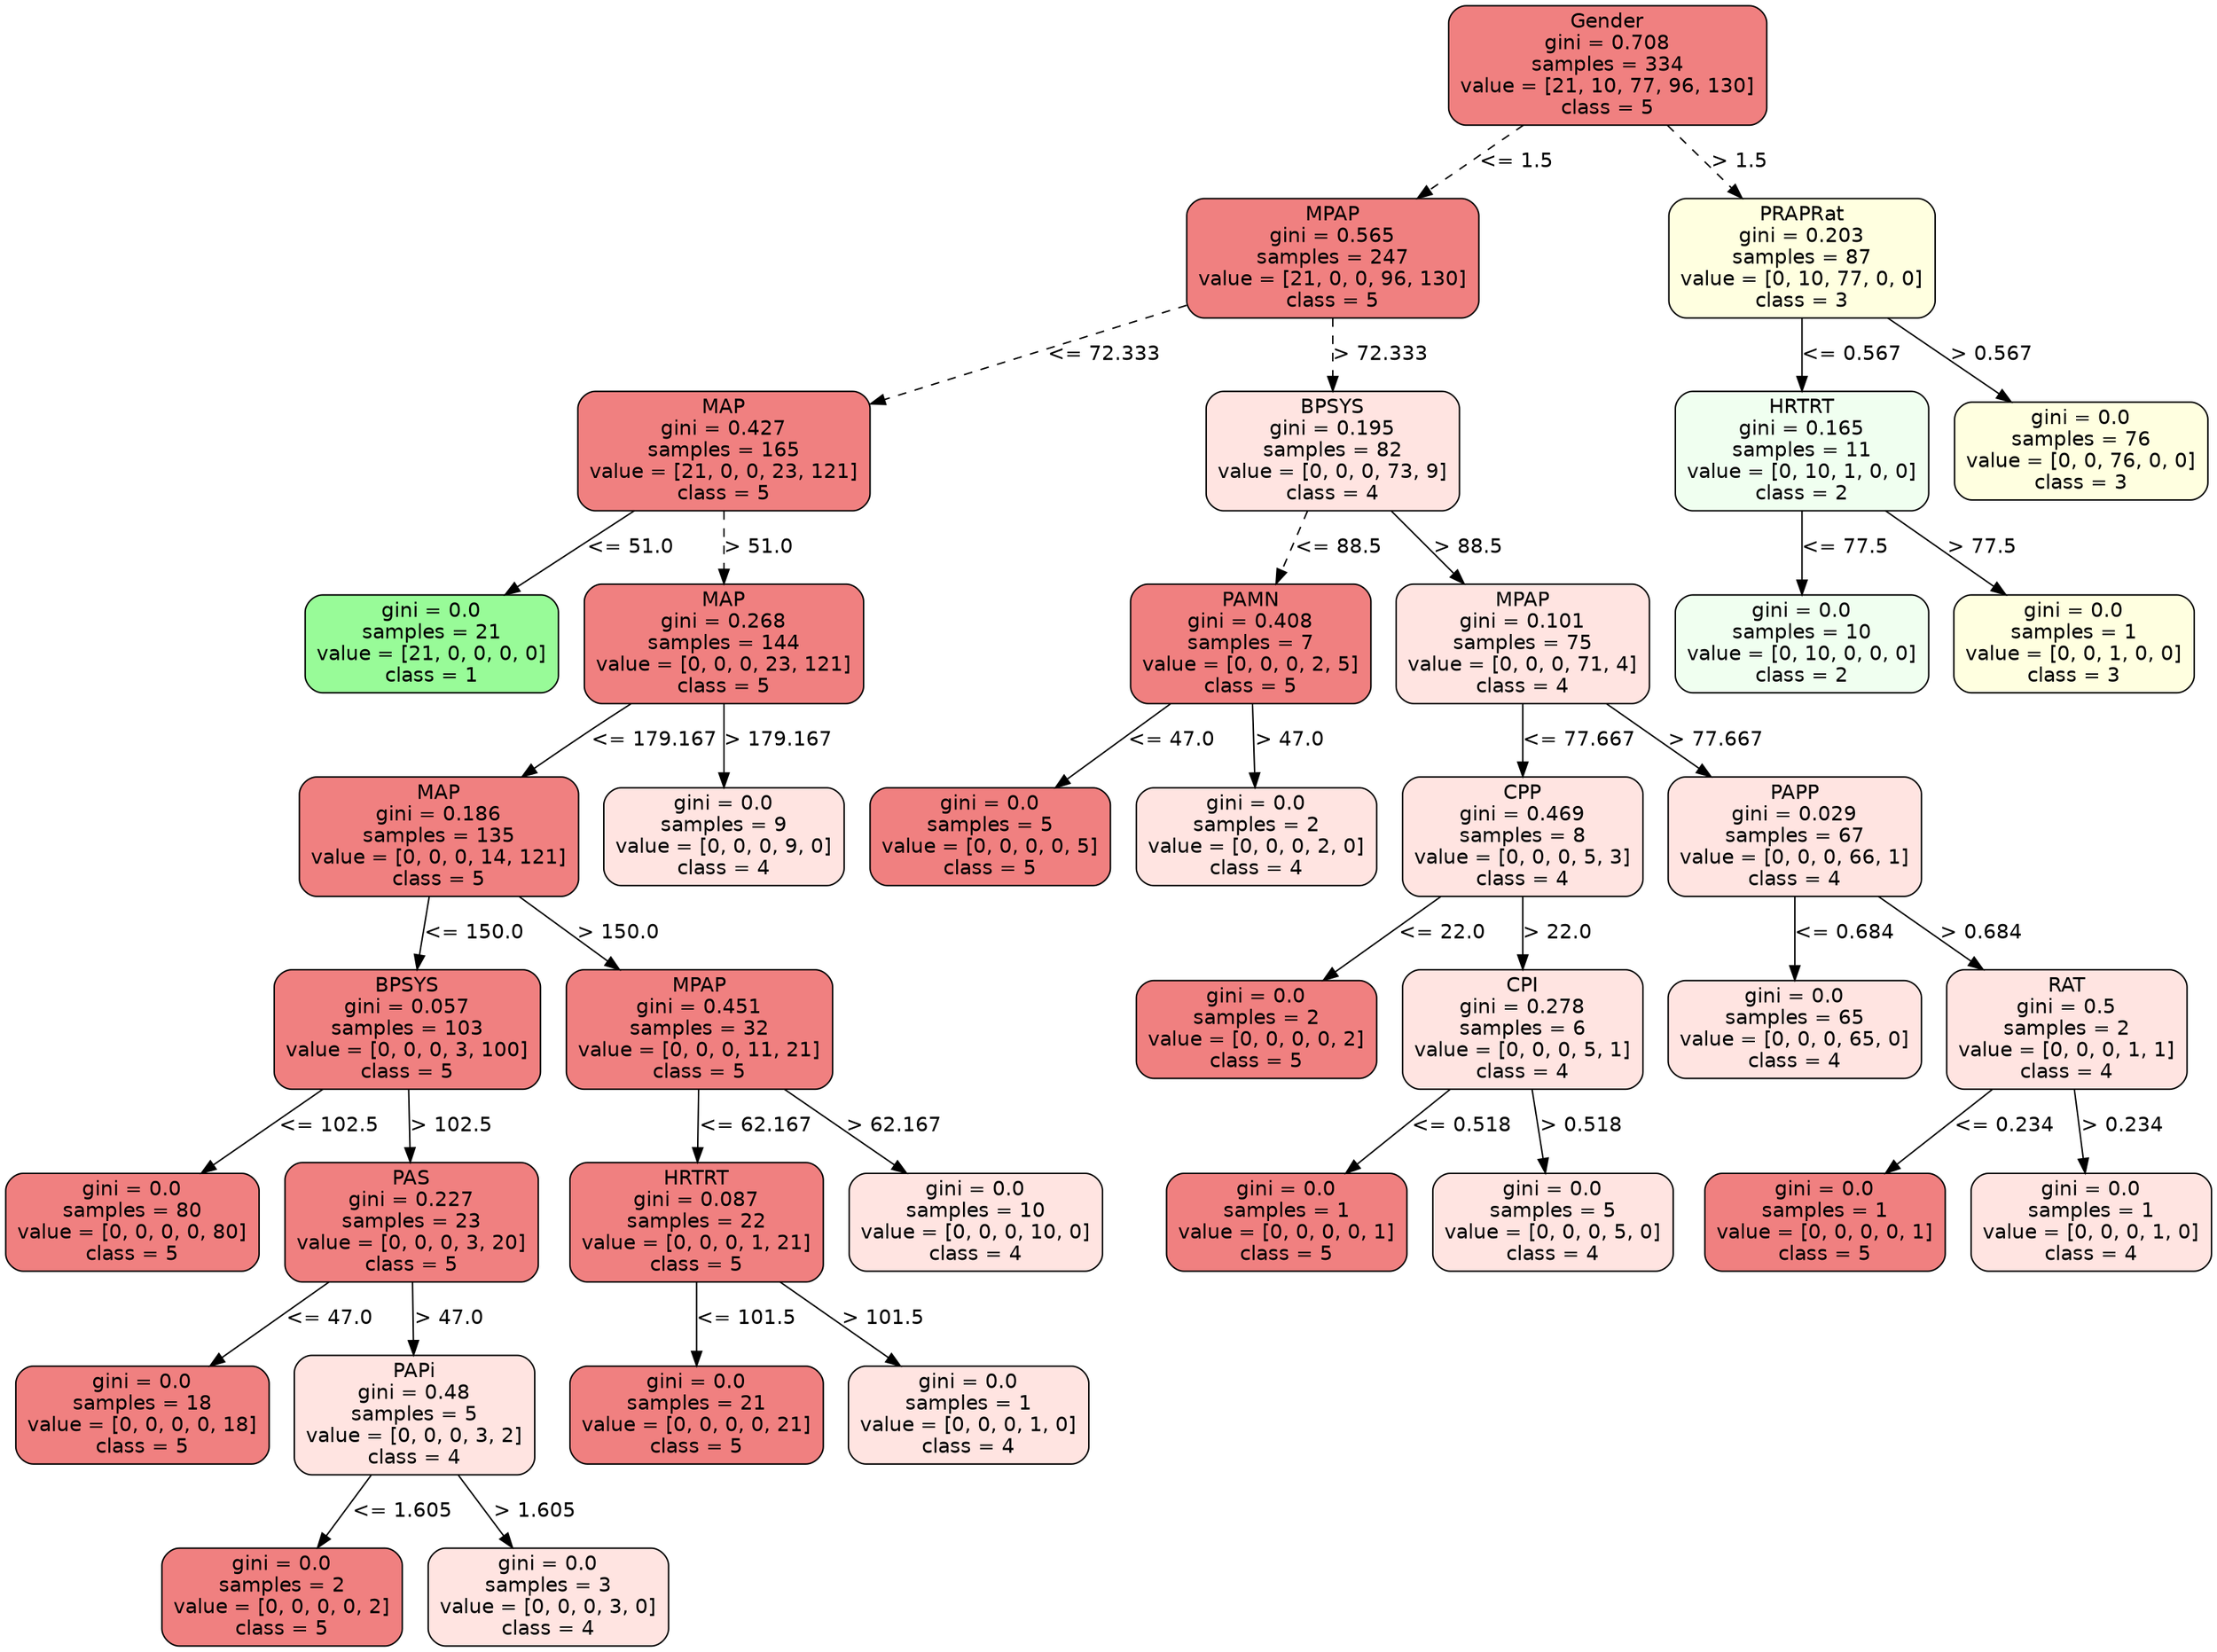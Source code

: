 strict digraph Tree {
	graph [bb="0,0,1306.5,1140"];
	node [color=black,
		fontname=helvetica,
		label="\N",
		shape=box,
		style="filled, rounded"
	];
	edge [fontname=helvetica];
	0	[fillcolor=lightcoral,
		height=1.1528,
		label="Gender\ngini = 0.708\nsamples = 334\nvalue = [21, 10, 77, 96, 130]\nclass = 5",
		pos="947.5,1098.5",
		width=2.5694];
	1	[fillcolor=lightcoral,
		height=1.1528,
		label="MPAP\ngini = 0.565\nsamples = 247\nvalue = [21, 0, 0, 96, 130]\nclass = 5",
		pos="784.5,964.5",
		width=2.3611];
	0 -> 1	[label="<= 1.5",
		labelangle=45,
		labeldistance=2.5,
		lp="891.5,1031.5",
		op="<=",
		param=1.5,
		pos="e,834.57,1006 897.26,1056.8 879.99,1042.8 860.5,1027 842.64,1012.6",
		style=dashed];
	34	[fillcolor=lightyellow,
		height=1.1528,
		label="PRAPRat\ngini = 0.203\nsamples = 87\nvalue = [0, 10, 77, 0, 0]\nclass = 3",
		pos="1062.5,964.5",
		width=2.1528];
	0 -> 34	[label="> 1.5",
		labelangle=-45,
		labeldistance=2.5,
		lp="1024,1031.5",
		op=">",
		param=1.5,
		pos="e,1027,1006.3 982.94,1056.8 994.75,1043.3 1008,1028 1020.3,1014",
		style=dashed];
	2	[fillcolor=lightcoral,
		height=1.1528,
		label="MAP\ngini = 0.427\nsamples = 165\nvalue = [21, 0, 0, 23, 121]\nclass = 5",
		pos="423.5,830.5",
		width=2.3611];
	1 -> 2	[label="<= 72.333",
		lp="646.5,897.5",
		op="<=",
		param=72.333,
		pos="e,508.65,862.63 699.41,932.38 645.02,912.5 574.42,886.68 518.25,866.14",
		style=dashed];
	19	[fillcolor=mistyrose,
		height=1.1528,
		label="BPSYS\ngini = 0.195\nsamples = 82\nvalue = [0, 0, 0, 73, 9]\nclass = 4",
		pos="784.5,830.5",
		width=2.0417];
	1 -> 19	[label="> 72.333",
		lp="811.5,897.5",
		op=">",
		param=72.333,
		pos="e,784.5,872.27 784.5,922.82 784.5,910.02 784.5,895.73 784.5,882.32",
		style=dashed];
	3	[fillcolor=palegreen,
		height=0.94444,
		label="gini = 0.0\nsamples = 21\nvalue = [21, 0, 0, 0, 0]\nclass = 1",
		pos="250.5,696.5",
		width=2.0417];
	2 -> 3	[label="<= 51.0",
		lp="366,763.5",
		op="<=",
		param=51.0,
		pos="e,293.79,730.53 370.18,788.82 348.44,772.23 323.4,753.12 301.86,736.69",
		style=solid];
	4	[fillcolor=lightcoral,
		height=1.1528,
		label="MAP\ngini = 0.268\nsamples = 144\nvalue = [0, 0, 0, 23, 121]\nclass = 5",
		pos="423.5,696.5",
		width=2.25];
	2 -> 4	[label="> 51.0",
		lp="443,763.5",
		op=">",
		param=51.0,
		pos="e,423.5,738.27 423.5,788.82 423.5,776.02 423.5,761.73 423.5,748.32",
		style=dashed];
	5	[fillcolor=lightcoral,
		height=1.1528,
		label="MAP\ngini = 0.186\nsamples = 135\nvalue = [0, 0, 0, 14, 121]\nclass = 5",
		pos="254.5,562.5",
		width=2.25];
	4 -> 5	[label="<= 179.167",
		lp="379.5,629.5",
		op="<=",
		param=179.167,
		pos="e,306.41,604.05 371.42,654.82 353.42,640.76 333.11,624.9 314.53,610.39",
		style=solid];
	18	[fillcolor=mistyrose,
		height=0.94444,
		label="gini = 0.0\nsamples = 9\nvalue = [0, 0, 0, 9, 0]\nclass = 4",
		pos="423.5,562.5",
		width=1.9444];
	4 -> 18	[label="> 179.167",
		lp="454,629.5",
		op=">",
		param=179.167,
		pos="e,423.5,596.74 423.5,654.82 423.5,639.68 423.5,622.44 423.5,607.05",
		style=solid];
	6	[fillcolor=lightcoral,
		height=1.1528,
		label="BPSYS\ngini = 0.057\nsamples = 103\nvalue = [0, 0, 0, 3, 100]\nclass = 5",
		pos="236.5,428.5",
		width=2.1528];
	5 -> 6	[label="<= 150.0",
		lp="274,495.5",
		op="<=",
		param=150.0,
		pos="e,242.06,470.27 248.95,520.82 247.21,508.02 245.26,493.73 243.43,480.32",
		style=solid];
	13	[fillcolor=lightcoral,
		height=1.1528,
		label="MPAP\ngini = 0.451\nsamples = 32\nvalue = [0, 0, 0, 11, 21]\nclass = 5",
		pos="409.5,428.5",
		width=2.1528];
	5 -> 13	[label="> 150.0",
		lp="360.5,495.5",
		op=">",
		param=150.0,
		pos="e,361.89,470.05 302.27,520.82 318.7,506.83 337.23,491.04 354.21,476.59",
		style=solid];
	7	[fillcolor=lightcoral,
		height=0.94444,
		label="gini = 0.0\nsamples = 80\nvalue = [0, 0, 0, 0, 80]\nclass = 5",
		pos="73.5,294.5",
		width=2.0417];
	6 -> 7	[label="<= 102.5",
		lp="188,361.5",
		op="<=",
		param=102.5,
		pos="e,114.29,328.53 186.26,386.82 165.87,370.3 142.39,351.29 122.16,334.9",
		style=solid];
	8	[fillcolor=lightcoral,
		height=1.1528,
		label="PAS\ngini = 0.227\nsamples = 23\nvalue = [0, 0, 0, 3, 20]\nclass = 5",
		pos="238.5,294.5",
		width=2.0417];
	6 -> 8	[label="> 102.5",
		lp="261.5,361.5",
		op=">",
		param=102.5,
		pos="e,237.88,336.27 237.12,386.82 237.31,374.02 237.53,359.73 237.73,346.32",
		style=solid];
	9	[fillcolor=lightcoral,
		height=0.94444,
		label="gini = 0.0\nsamples = 18\nvalue = [0, 0, 0, 0, 18]\nclass = 5",
		pos="78.5,160.5",
		width=2.0417];
	8 -> 9	[label="<= 47.0",
		lp="187,227.5",
		op="<=",
		param=47.0,
		pos="e,118.54,194.53 189.19,252.82 169.17,236.3 146.12,217.29 126.26,200.9",
		style=solid];
	10	[fillcolor=mistyrose,
		height=1.1528,
		label="PAPi\ngini = 0.48\nsamples = 5\nvalue = [0, 0, 0, 3, 2]\nclass = 4",
		pos="240.5,160.5",
		width=1.9444];
	8 -> 10	[label="> 47.0",
		lp="260,227.5",
		op=">",
		param=47.0,
		pos="e,239.88,202.27 239.12,252.82 239.31,240.02 239.53,225.73 239.73,212.32",
		style=solid];
	11	[fillcolor=lightcoral,
		height=0.94444,
		label="gini = 0.0\nsamples = 2\nvalue = [0, 0, 0, 0, 2]\nclass = 5",
		pos="161.5,34",
		width=1.9444];
	10 -> 11	[label="<= 1.605",
		lp="231,93.5",
		op="<=",
		param=1.605,
		pos="e,182.68,68.379 214.63,118.73 206.14,105.35 196.69,90.465 188.15,76.995",
		style=solid];
	12	[fillcolor=mistyrose,
		height=0.94444,
		label="gini = 0.0\nsamples = 3\nvalue = [0, 0, 0, 3, 0]\nclass = 4",
		pos="319.5,34",
		width=1.9444];
	10 -> 12	[label="> 1.605",
		lp="310.5,93.5",
		op=">",
		param=1.605,
		pos="e,298.32,68.379 266.37,118.73 274.86,105.35 284.31,90.465 292.85,76.995",
		style=solid];
	14	[fillcolor=lightcoral,
		height=1.1528,
		label="HRTRT\ngini = 0.087\nsamples = 22\nvalue = [0, 0, 0, 1, 21]\nclass = 5",
		pos="407.5,294.5",
		width=2.0417];
	13 -> 14	[label="<= 62.167",
		lp="440.5,361.5",
		op="<=",
		param=62.167,
		pos="e,408.12,336.27 408.88,386.82 408.69,374.02 408.47,359.73 408.27,346.32",
		style=solid];
	17	[fillcolor=mistyrose,
		height=0.94444,
		label="gini = 0.0\nsamples = 10\nvalue = [0, 0, 0, 10, 0]\nclass = 4",
		pos="572.5,294.5",
		width=2.0417];
	13 -> 17	[label="> 62.167",
		lp="523.5,361.5",
		op=">",
		param=62.167,
		pos="e,531.71,328.53 459.74,386.82 480.13,370.3 503.61,351.29 523.84,334.9",
		style=solid];
	15	[fillcolor=lightcoral,
		height=0.94444,
		label="gini = 0.0\nsamples = 21\nvalue = [0, 0, 0, 0, 21]\nclass = 5",
		pos="407.5,160.5",
		width=2.0417];
	14 -> 15	[label="<= 101.5",
		lp="435,227.5",
		op="<=",
		param=101.5,
		pos="e,407.5,194.74 407.5,252.82 407.5,237.68 407.5,220.44 407.5,205.05",
		style=solid];
	16	[fillcolor=mistyrose,
		height=0.94444,
		label="gini = 0.0\nsamples = 1\nvalue = [0, 0, 0, 1, 0]\nclass = 4",
		pos="569.5,160.5",
		width=1.9444];
	14 -> 16	[label="> 101.5",
		lp="516.5,227.5",
		op=">",
		param=101.5,
		pos="e,528.96,194.53 457.43,252.82 477.7,236.3 501.03,217.29 521.14,200.9",
		style=solid];
	20	[fillcolor=lightcoral,
		height=1.1528,
		label="PAMN\ngini = 0.408\nsamples = 7\nvalue = [0, 0, 0, 2, 5]\nclass = 5",
		pos="735.5,696.5",
		width=1.9444];
	19 -> 20	[label="<= 88.5",
		lp="785,763.5",
		op="<=",
		param=88.5,
		pos="e,750.64,738.27 769.4,788.82 764.6,775.9 759.24,761.45 754.22,747.92",
		style=dashed];
	23	[fillcolor=mistyrose,
		height=1.1528,
		label="MPAP\ngini = 0.101\nsamples = 75\nvalue = [0, 0, 0, 71, 4]\nclass = 4",
		pos="897.5,696.5",
		width=2.0417];
	19 -> 23	[label="> 88.5",
		lp="864,763.5",
		op=">",
		param=88.5,
		pos="e,862.59,738.27 819.33,788.82 830.93,775.27 843.96,760.04 856.01,745.96",
		style=solid];
	21	[fillcolor=lightcoral,
		height=0.94444,
		label="gini = 0.0\nsamples = 5\nvalue = [0, 0, 0, 0, 5]\nclass = 5",
		pos="581.5,562.5",
		width=1.9444];
	20 -> 21	[label="<= 47.0",
		lp="687,629.5",
		op="<=",
		param=47.0,
		pos="e,620.03,596.53 688.04,654.82 668.85,638.37 646.78,619.46 627.72,603.12",
		style=solid];
	22	[fillcolor=mistyrose,
		height=0.94444,
		label="gini = 0.0\nsamples = 2\nvalue = [0, 0, 0, 2, 0]\nclass = 4",
		pos="739.5,562.5",
		width=1.9444];
	20 -> 22	[label="> 47.0",
		lp="758,629.5",
		op=">",
		param=47.0,
		pos="e,738.49,596.74 736.73,654.82 737.19,639.68 737.71,622.44 738.18,607.05",
		style=solid];
	24	[fillcolor=mistyrose,
		height=1.1528,
		label="CPP\ngini = 0.469\nsamples = 8\nvalue = [0, 0, 0, 5, 3]\nclass = 4",
		pos="897.5,562.5",
		width=1.9444];
	23 -> 24	[label="<= 77.667",
		lp="928.5,629.5",
		op="<=",
		param=77.667,
		pos="e,897.5,604.27 897.5,654.82 897.5,642.02 897.5,627.73 897.5,614.32",
		style=solid];
	29	[fillcolor=mistyrose,
		height=1.1528,
		label="PAPP\ngini = 0.029\nsamples = 67\nvalue = [0, 0, 0, 66, 1]\nclass = 4",
		pos="1059.5,562.5",
		width=2.0417];
	23 -> 29	[label="> 77.667",
		lp="1010.5,629.5",
		op=">",
		param=77.667,
		pos="e,1009.7,604.05 947.43,654.82 964.6,640.83 983.97,625.04 1001.7,610.59",
		style=solid];
	25	[fillcolor=lightcoral,
		height=0.94444,
		label="gini = 0.0\nsamples = 2\nvalue = [0, 0, 0, 0, 2]\nclass = 5",
		pos="739.5,428.5",
		width=1.9444];
	24 -> 25	[label="<= 22.0",
		lp="847,495.5",
		op="<=",
		param=22.0,
		pos="e,779.03,462.53 848.81,520.82 829.12,504.37 806.48,485.46 786.93,469.12",
		style=solid];
	26	[fillcolor=mistyrose,
		height=1.1528,
		label="CPI\ngini = 0.278\nsamples = 6\nvalue = [0, 0, 0, 5, 1]\nclass = 4",
		pos="897.5,428.5",
		width=1.9444];
	24 -> 26	[label="> 22.0",
		lp="917,495.5",
		op=">",
		param=22.0,
		pos="e,897.5,470.27 897.5,520.82 897.5,508.02 897.5,493.73 897.5,480.32",
		style=solid];
	27	[fillcolor=lightcoral,
		height=0.94444,
		label="gini = 0.0\nsamples = 1\nvalue = [0, 0, 0, 0, 1]\nclass = 5",
		pos="758.5,294.5",
		width=1.9444];
	26 -> 27	[label="<= 0.518",
		lp="860,361.5",
		op="<=",
		param=0.518,
		pos="e,793.51,328.74 854.66,386.82 837.64,370.66 818.11,352.11 801.12,335.97",
		style=solid];
	28	[fillcolor=mistyrose,
		height=0.94444,
		label="gini = 0.0\nsamples = 5\nvalue = [0, 0, 0, 5, 0]\nclass = 4",
		pos="916.5,294.5",
		width=1.9444];
	26 -> 28	[label="> 0.518",
		lp="931.5,361.5",
		op=">",
		param=0.518,
		pos="e,911.71,328.74 903.36,386.82 905.54,371.68 908.02,354.44 910.23,339.05",
		style=solid];
	30	[fillcolor=mistyrose,
		height=0.94444,
		label="gini = 0.0\nsamples = 65\nvalue = [0, 0, 0, 65, 0]\nclass = 4",
		pos="1059.5,428.5",
		width=2.0417];
	29 -> 30	[label="<= 0.684",
		lp="1087,495.5",
		op="<=",
		param=0.684,
		pos="e,1059.5,462.74 1059.5,520.82 1059.5,505.68 1059.5,488.44 1059.5,473.05",
		style=solid];
	31	[fillcolor=mistyrose,
		height=1.1528,
		label="RAT\ngini = 0.5\nsamples = 2\nvalue = [0, 0, 0, 1, 1]\nclass = 4",
		pos="1221.5,428.5",
		width=1.9444];
	29 -> 31	[label="> 0.684",
		lp="1168.5,495.5",
		op=">",
		param=0.684,
		pos="e,1171.7,470.05 1109.4,520.82 1126.6,506.83 1146,491.04 1163.7,476.59",
		style=solid];
	32	[fillcolor=lightcoral,
		height=0.94444,
		label="gini = 0.0\nsamples = 1\nvalue = [0, 0, 0, 0, 1]\nclass = 5",
		pos="1078.5,294.5",
		width=1.9444];
	31 -> 32	[label="<= 0.234",
		lp="1182,361.5",
		op="<=",
		param=0.234,
		pos="e,1114.5,328.74 1177.4,386.82 1159.8,370.51 1139.5,351.78 1121.9,335.54",
		style=solid];
	33	[fillcolor=mistyrose,
		height=0.94444,
		label="gini = 0.0\nsamples = 1\nvalue = [0, 0, 0, 1, 0]\nclass = 4",
		pos="1236.5,294.5",
		width=1.9444];
	31 -> 33	[label="> 0.234",
		lp="1252.5,361.5",
		op=">",
		param=0.234,
		pos="e,1232.7,328.74 1226.1,386.82 1227.8,371.68 1229.8,354.44 1231.6,339.05",
		style=solid];
	35	[fillcolor=honeydew,
		height=1.1528,
		label="HRTRT\ngini = 0.165\nsamples = 11\nvalue = [0, 10, 1, 0, 0]\nclass = 2",
		pos="1062.5,830.5",
		width=2.0417];
	34 -> 35	[label="<= 0.567",
		lp="1090,897.5",
		op="<=",
		param=0.567,
		pos="e,1062.5,872.27 1062.5,922.82 1062.5,910.02 1062.5,895.73 1062.5,882.32",
		style=solid];
	38	[fillcolor=lightyellow,
		height=0.94444,
		label="gini = 0.0\nsamples = 76\nvalue = [0, 0, 76, 0, 0]\nclass = 3",
		pos="1227.5,830.5",
		width=2.0417];
	34 -> 38	[label="> 0.567",
		lp="1173.5,897.5",
		op=">",
		param=0.567,
		pos="e,1186.2,864.53 1113.4,922.82 1134,906.3 1157.8,887.29 1178.2,870.9",
		style=solid];
	36	[fillcolor=honeydew,
		height=0.94444,
		label="gini = 0.0\nsamples = 10\nvalue = [0, 10, 0, 0, 0]\nclass = 2",
		pos="1062.5,696.5",
		width=2.0417];
	35 -> 36	[label="<= 77.5",
		lp="1086,763.5",
		op="<=",
		param=77.5,
		pos="e,1062.5,730.74 1062.5,788.82 1062.5,773.68 1062.5,756.44 1062.5,741.05",
		style=solid];
	37	[fillcolor=lightyellow,
		height=0.94444,
		label="gini = 0.0\nsamples = 1\nvalue = [0, 0, 1, 0, 0]\nclass = 3",
		pos="1224.5,696.5",
		width=1.9444];
	35 -> 37	[label="> 77.5",
		lp="1168,763.5",
		op=">",
		param=77.5,
		pos="e,1184,730.53 1112.4,788.82 1132.7,772.3 1156,753.29 1176.1,736.9",
		style=solid];
}
